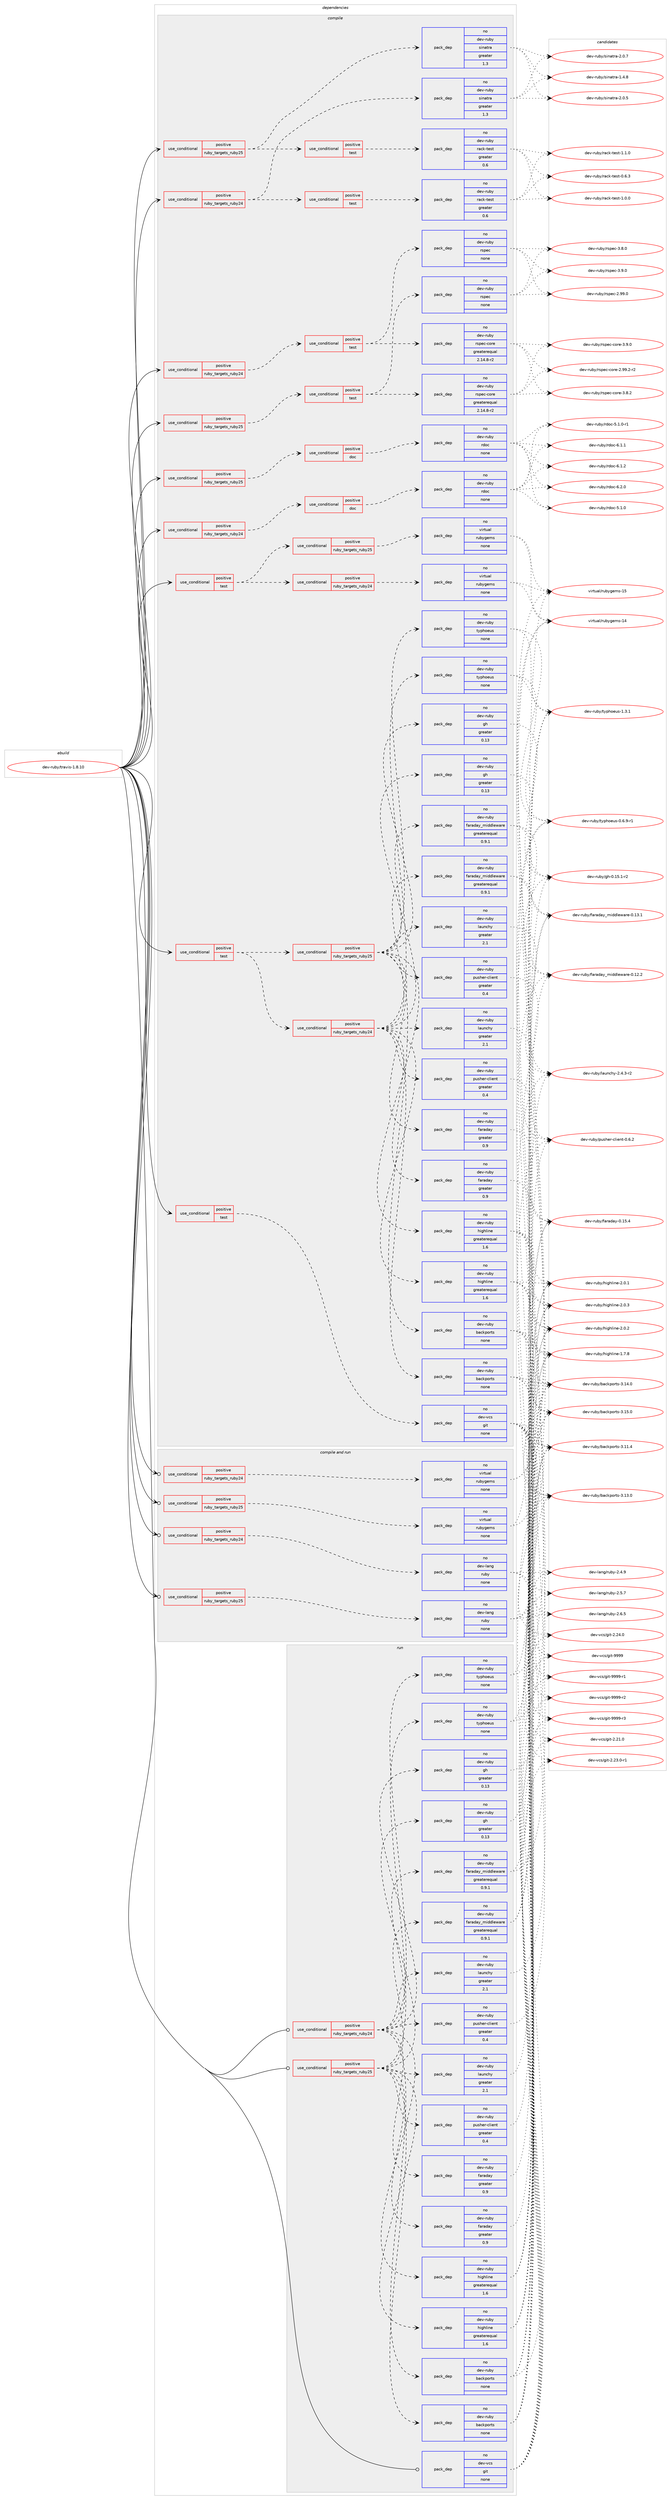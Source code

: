 digraph prolog {

# *************
# Graph options
# *************

newrank=true;
concentrate=true;
compound=true;
graph [rankdir=LR,fontname=Helvetica,fontsize=10,ranksep=1.5];#, ranksep=2.5, nodesep=0.2];
edge  [arrowhead=vee];
node  [fontname=Helvetica,fontsize=10];

# **********
# The ebuild
# **********

subgraph cluster_leftcol {
color=gray;
rank=same;
label=<<i>ebuild</i>>;
id [label="dev-ruby/travis-1.8.10", color=red, width=4, href="../dev-ruby/travis-1.8.10.svg"];
}

# ****************
# The dependencies
# ****************

subgraph cluster_midcol {
color=gray;
label=<<i>dependencies</i>>;
subgraph cluster_compile {
fillcolor="#eeeeee";
style=filled;
label=<<i>compile</i>>;
subgraph cond179832 {
dependency720162 [label=<<TABLE BORDER="0" CELLBORDER="1" CELLSPACING="0" CELLPADDING="4"><TR><TD ROWSPAN="3" CELLPADDING="10">use_conditional</TD></TR><TR><TD>positive</TD></TR><TR><TD>ruby_targets_ruby24</TD></TR></TABLE>>, shape=none, color=red];
subgraph cond179833 {
dependency720163 [label=<<TABLE BORDER="0" CELLBORDER="1" CELLSPACING="0" CELLPADDING="4"><TR><TD ROWSPAN="3" CELLPADDING="10">use_conditional</TD></TR><TR><TD>positive</TD></TR><TR><TD>doc</TD></TR></TABLE>>, shape=none, color=red];
subgraph pack528284 {
dependency720164 [label=<<TABLE BORDER="0" CELLBORDER="1" CELLSPACING="0" CELLPADDING="4" WIDTH="220"><TR><TD ROWSPAN="6" CELLPADDING="30">pack_dep</TD></TR><TR><TD WIDTH="110">no</TD></TR><TR><TD>dev-ruby</TD></TR><TR><TD>rdoc</TD></TR><TR><TD>none</TD></TR><TR><TD></TD></TR></TABLE>>, shape=none, color=blue];
}
dependency720163:e -> dependency720164:w [weight=20,style="dashed",arrowhead="vee"];
}
dependency720162:e -> dependency720163:w [weight=20,style="dashed",arrowhead="vee"];
}
id:e -> dependency720162:w [weight=20,style="solid",arrowhead="vee"];
subgraph cond179834 {
dependency720165 [label=<<TABLE BORDER="0" CELLBORDER="1" CELLSPACING="0" CELLPADDING="4"><TR><TD ROWSPAN="3" CELLPADDING="10">use_conditional</TD></TR><TR><TD>positive</TD></TR><TR><TD>ruby_targets_ruby24</TD></TR></TABLE>>, shape=none, color=red];
subgraph cond179835 {
dependency720166 [label=<<TABLE BORDER="0" CELLBORDER="1" CELLSPACING="0" CELLPADDING="4"><TR><TD ROWSPAN="3" CELLPADDING="10">use_conditional</TD></TR><TR><TD>positive</TD></TR><TR><TD>test</TD></TR></TABLE>>, shape=none, color=red];
subgraph pack528285 {
dependency720167 [label=<<TABLE BORDER="0" CELLBORDER="1" CELLSPACING="0" CELLPADDING="4" WIDTH="220"><TR><TD ROWSPAN="6" CELLPADDING="30">pack_dep</TD></TR><TR><TD WIDTH="110">no</TD></TR><TR><TD>dev-ruby</TD></TR><TR><TD>rack-test</TD></TR><TR><TD>greater</TD></TR><TR><TD>0.6</TD></TR></TABLE>>, shape=none, color=blue];
}
dependency720166:e -> dependency720167:w [weight=20,style="dashed",arrowhead="vee"];
}
dependency720165:e -> dependency720166:w [weight=20,style="dashed",arrowhead="vee"];
subgraph pack528286 {
dependency720168 [label=<<TABLE BORDER="0" CELLBORDER="1" CELLSPACING="0" CELLPADDING="4" WIDTH="220"><TR><TD ROWSPAN="6" CELLPADDING="30">pack_dep</TD></TR><TR><TD WIDTH="110">no</TD></TR><TR><TD>dev-ruby</TD></TR><TR><TD>sinatra</TD></TR><TR><TD>greater</TD></TR><TR><TD>1.3</TD></TR></TABLE>>, shape=none, color=blue];
}
dependency720165:e -> dependency720168:w [weight=20,style="dashed",arrowhead="vee"];
}
id:e -> dependency720165:w [weight=20,style="solid",arrowhead="vee"];
subgraph cond179836 {
dependency720169 [label=<<TABLE BORDER="0" CELLBORDER="1" CELLSPACING="0" CELLPADDING="4"><TR><TD ROWSPAN="3" CELLPADDING="10">use_conditional</TD></TR><TR><TD>positive</TD></TR><TR><TD>ruby_targets_ruby24</TD></TR></TABLE>>, shape=none, color=red];
subgraph cond179837 {
dependency720170 [label=<<TABLE BORDER="0" CELLBORDER="1" CELLSPACING="0" CELLPADDING="4"><TR><TD ROWSPAN="3" CELLPADDING="10">use_conditional</TD></TR><TR><TD>positive</TD></TR><TR><TD>test</TD></TR></TABLE>>, shape=none, color=red];
subgraph pack528287 {
dependency720171 [label=<<TABLE BORDER="0" CELLBORDER="1" CELLSPACING="0" CELLPADDING="4" WIDTH="220"><TR><TD ROWSPAN="6" CELLPADDING="30">pack_dep</TD></TR><TR><TD WIDTH="110">no</TD></TR><TR><TD>dev-ruby</TD></TR><TR><TD>rspec</TD></TR><TR><TD>none</TD></TR><TR><TD></TD></TR></TABLE>>, shape=none, color=blue];
}
dependency720170:e -> dependency720171:w [weight=20,style="dashed",arrowhead="vee"];
subgraph pack528288 {
dependency720172 [label=<<TABLE BORDER="0" CELLBORDER="1" CELLSPACING="0" CELLPADDING="4" WIDTH="220"><TR><TD ROWSPAN="6" CELLPADDING="30">pack_dep</TD></TR><TR><TD WIDTH="110">no</TD></TR><TR><TD>dev-ruby</TD></TR><TR><TD>rspec-core</TD></TR><TR><TD>greaterequal</TD></TR><TR><TD>2.14.8-r2</TD></TR></TABLE>>, shape=none, color=blue];
}
dependency720170:e -> dependency720172:w [weight=20,style="dashed",arrowhead="vee"];
}
dependency720169:e -> dependency720170:w [weight=20,style="dashed",arrowhead="vee"];
}
id:e -> dependency720169:w [weight=20,style="solid",arrowhead="vee"];
subgraph cond179838 {
dependency720173 [label=<<TABLE BORDER="0" CELLBORDER="1" CELLSPACING="0" CELLPADDING="4"><TR><TD ROWSPAN="3" CELLPADDING="10">use_conditional</TD></TR><TR><TD>positive</TD></TR><TR><TD>ruby_targets_ruby25</TD></TR></TABLE>>, shape=none, color=red];
subgraph cond179839 {
dependency720174 [label=<<TABLE BORDER="0" CELLBORDER="1" CELLSPACING="0" CELLPADDING="4"><TR><TD ROWSPAN="3" CELLPADDING="10">use_conditional</TD></TR><TR><TD>positive</TD></TR><TR><TD>doc</TD></TR></TABLE>>, shape=none, color=red];
subgraph pack528289 {
dependency720175 [label=<<TABLE BORDER="0" CELLBORDER="1" CELLSPACING="0" CELLPADDING="4" WIDTH="220"><TR><TD ROWSPAN="6" CELLPADDING="30">pack_dep</TD></TR><TR><TD WIDTH="110">no</TD></TR><TR><TD>dev-ruby</TD></TR><TR><TD>rdoc</TD></TR><TR><TD>none</TD></TR><TR><TD></TD></TR></TABLE>>, shape=none, color=blue];
}
dependency720174:e -> dependency720175:w [weight=20,style="dashed",arrowhead="vee"];
}
dependency720173:e -> dependency720174:w [weight=20,style="dashed",arrowhead="vee"];
}
id:e -> dependency720173:w [weight=20,style="solid",arrowhead="vee"];
subgraph cond179840 {
dependency720176 [label=<<TABLE BORDER="0" CELLBORDER="1" CELLSPACING="0" CELLPADDING="4"><TR><TD ROWSPAN="3" CELLPADDING="10">use_conditional</TD></TR><TR><TD>positive</TD></TR><TR><TD>ruby_targets_ruby25</TD></TR></TABLE>>, shape=none, color=red];
subgraph cond179841 {
dependency720177 [label=<<TABLE BORDER="0" CELLBORDER="1" CELLSPACING="0" CELLPADDING="4"><TR><TD ROWSPAN="3" CELLPADDING="10">use_conditional</TD></TR><TR><TD>positive</TD></TR><TR><TD>test</TD></TR></TABLE>>, shape=none, color=red];
subgraph pack528290 {
dependency720178 [label=<<TABLE BORDER="0" CELLBORDER="1" CELLSPACING="0" CELLPADDING="4" WIDTH="220"><TR><TD ROWSPAN="6" CELLPADDING="30">pack_dep</TD></TR><TR><TD WIDTH="110">no</TD></TR><TR><TD>dev-ruby</TD></TR><TR><TD>rack-test</TD></TR><TR><TD>greater</TD></TR><TR><TD>0.6</TD></TR></TABLE>>, shape=none, color=blue];
}
dependency720177:e -> dependency720178:w [weight=20,style="dashed",arrowhead="vee"];
}
dependency720176:e -> dependency720177:w [weight=20,style="dashed",arrowhead="vee"];
subgraph pack528291 {
dependency720179 [label=<<TABLE BORDER="0" CELLBORDER="1" CELLSPACING="0" CELLPADDING="4" WIDTH="220"><TR><TD ROWSPAN="6" CELLPADDING="30">pack_dep</TD></TR><TR><TD WIDTH="110">no</TD></TR><TR><TD>dev-ruby</TD></TR><TR><TD>sinatra</TD></TR><TR><TD>greater</TD></TR><TR><TD>1.3</TD></TR></TABLE>>, shape=none, color=blue];
}
dependency720176:e -> dependency720179:w [weight=20,style="dashed",arrowhead="vee"];
}
id:e -> dependency720176:w [weight=20,style="solid",arrowhead="vee"];
subgraph cond179842 {
dependency720180 [label=<<TABLE BORDER="0" CELLBORDER="1" CELLSPACING="0" CELLPADDING="4"><TR><TD ROWSPAN="3" CELLPADDING="10">use_conditional</TD></TR><TR><TD>positive</TD></TR><TR><TD>ruby_targets_ruby25</TD></TR></TABLE>>, shape=none, color=red];
subgraph cond179843 {
dependency720181 [label=<<TABLE BORDER="0" CELLBORDER="1" CELLSPACING="0" CELLPADDING="4"><TR><TD ROWSPAN="3" CELLPADDING="10">use_conditional</TD></TR><TR><TD>positive</TD></TR><TR><TD>test</TD></TR></TABLE>>, shape=none, color=red];
subgraph pack528292 {
dependency720182 [label=<<TABLE BORDER="0" CELLBORDER="1" CELLSPACING="0" CELLPADDING="4" WIDTH="220"><TR><TD ROWSPAN="6" CELLPADDING="30">pack_dep</TD></TR><TR><TD WIDTH="110">no</TD></TR><TR><TD>dev-ruby</TD></TR><TR><TD>rspec</TD></TR><TR><TD>none</TD></TR><TR><TD></TD></TR></TABLE>>, shape=none, color=blue];
}
dependency720181:e -> dependency720182:w [weight=20,style="dashed",arrowhead="vee"];
subgraph pack528293 {
dependency720183 [label=<<TABLE BORDER="0" CELLBORDER="1" CELLSPACING="0" CELLPADDING="4" WIDTH="220"><TR><TD ROWSPAN="6" CELLPADDING="30">pack_dep</TD></TR><TR><TD WIDTH="110">no</TD></TR><TR><TD>dev-ruby</TD></TR><TR><TD>rspec-core</TD></TR><TR><TD>greaterequal</TD></TR><TR><TD>2.14.8-r2</TD></TR></TABLE>>, shape=none, color=blue];
}
dependency720181:e -> dependency720183:w [weight=20,style="dashed",arrowhead="vee"];
}
dependency720180:e -> dependency720181:w [weight=20,style="dashed",arrowhead="vee"];
}
id:e -> dependency720180:w [weight=20,style="solid",arrowhead="vee"];
subgraph cond179844 {
dependency720184 [label=<<TABLE BORDER="0" CELLBORDER="1" CELLSPACING="0" CELLPADDING="4"><TR><TD ROWSPAN="3" CELLPADDING="10">use_conditional</TD></TR><TR><TD>positive</TD></TR><TR><TD>test</TD></TR></TABLE>>, shape=none, color=red];
subgraph cond179845 {
dependency720185 [label=<<TABLE BORDER="0" CELLBORDER="1" CELLSPACING="0" CELLPADDING="4"><TR><TD ROWSPAN="3" CELLPADDING="10">use_conditional</TD></TR><TR><TD>positive</TD></TR><TR><TD>ruby_targets_ruby24</TD></TR></TABLE>>, shape=none, color=red];
subgraph pack528294 {
dependency720186 [label=<<TABLE BORDER="0" CELLBORDER="1" CELLSPACING="0" CELLPADDING="4" WIDTH="220"><TR><TD ROWSPAN="6" CELLPADDING="30">pack_dep</TD></TR><TR><TD WIDTH="110">no</TD></TR><TR><TD>dev-ruby</TD></TR><TR><TD>backports</TD></TR><TR><TD>none</TD></TR><TR><TD></TD></TR></TABLE>>, shape=none, color=blue];
}
dependency720185:e -> dependency720186:w [weight=20,style="dashed",arrowhead="vee"];
subgraph pack528295 {
dependency720187 [label=<<TABLE BORDER="0" CELLBORDER="1" CELLSPACING="0" CELLPADDING="4" WIDTH="220"><TR><TD ROWSPAN="6" CELLPADDING="30">pack_dep</TD></TR><TR><TD WIDTH="110">no</TD></TR><TR><TD>dev-ruby</TD></TR><TR><TD>faraday</TD></TR><TR><TD>greater</TD></TR><TR><TD>0.9</TD></TR></TABLE>>, shape=none, color=blue];
}
dependency720185:e -> dependency720187:w [weight=20,style="dashed",arrowhead="vee"];
subgraph pack528296 {
dependency720188 [label=<<TABLE BORDER="0" CELLBORDER="1" CELLSPACING="0" CELLPADDING="4" WIDTH="220"><TR><TD ROWSPAN="6" CELLPADDING="30">pack_dep</TD></TR><TR><TD WIDTH="110">no</TD></TR><TR><TD>dev-ruby</TD></TR><TR><TD>faraday_middleware</TD></TR><TR><TD>greaterequal</TD></TR><TR><TD>0.9.1</TD></TR></TABLE>>, shape=none, color=blue];
}
dependency720185:e -> dependency720188:w [weight=20,style="dashed",arrowhead="vee"];
subgraph pack528297 {
dependency720189 [label=<<TABLE BORDER="0" CELLBORDER="1" CELLSPACING="0" CELLPADDING="4" WIDTH="220"><TR><TD ROWSPAN="6" CELLPADDING="30">pack_dep</TD></TR><TR><TD WIDTH="110">no</TD></TR><TR><TD>dev-ruby</TD></TR><TR><TD>gh</TD></TR><TR><TD>greater</TD></TR><TR><TD>0.13</TD></TR></TABLE>>, shape=none, color=blue];
}
dependency720185:e -> dependency720189:w [weight=20,style="dashed",arrowhead="vee"];
subgraph pack528298 {
dependency720190 [label=<<TABLE BORDER="0" CELLBORDER="1" CELLSPACING="0" CELLPADDING="4" WIDTH="220"><TR><TD ROWSPAN="6" CELLPADDING="30">pack_dep</TD></TR><TR><TD WIDTH="110">no</TD></TR><TR><TD>dev-ruby</TD></TR><TR><TD>highline</TD></TR><TR><TD>greaterequal</TD></TR><TR><TD>1.6</TD></TR></TABLE>>, shape=none, color=blue];
}
dependency720185:e -> dependency720190:w [weight=20,style="dashed",arrowhead="vee"];
subgraph pack528299 {
dependency720191 [label=<<TABLE BORDER="0" CELLBORDER="1" CELLSPACING="0" CELLPADDING="4" WIDTH="220"><TR><TD ROWSPAN="6" CELLPADDING="30">pack_dep</TD></TR><TR><TD WIDTH="110">no</TD></TR><TR><TD>dev-ruby</TD></TR><TR><TD>launchy</TD></TR><TR><TD>greater</TD></TR><TR><TD>2.1</TD></TR></TABLE>>, shape=none, color=blue];
}
dependency720185:e -> dependency720191:w [weight=20,style="dashed",arrowhead="vee"];
subgraph pack528300 {
dependency720192 [label=<<TABLE BORDER="0" CELLBORDER="1" CELLSPACING="0" CELLPADDING="4" WIDTH="220"><TR><TD ROWSPAN="6" CELLPADDING="30">pack_dep</TD></TR><TR><TD WIDTH="110">no</TD></TR><TR><TD>dev-ruby</TD></TR><TR><TD>pusher-client</TD></TR><TR><TD>greater</TD></TR><TR><TD>0.4</TD></TR></TABLE>>, shape=none, color=blue];
}
dependency720185:e -> dependency720192:w [weight=20,style="dashed",arrowhead="vee"];
subgraph pack528301 {
dependency720193 [label=<<TABLE BORDER="0" CELLBORDER="1" CELLSPACING="0" CELLPADDING="4" WIDTH="220"><TR><TD ROWSPAN="6" CELLPADDING="30">pack_dep</TD></TR><TR><TD WIDTH="110">no</TD></TR><TR><TD>dev-ruby</TD></TR><TR><TD>typhoeus</TD></TR><TR><TD>none</TD></TR><TR><TD></TD></TR></TABLE>>, shape=none, color=blue];
}
dependency720185:e -> dependency720193:w [weight=20,style="dashed",arrowhead="vee"];
}
dependency720184:e -> dependency720185:w [weight=20,style="dashed",arrowhead="vee"];
subgraph cond179846 {
dependency720194 [label=<<TABLE BORDER="0" CELLBORDER="1" CELLSPACING="0" CELLPADDING="4"><TR><TD ROWSPAN="3" CELLPADDING="10">use_conditional</TD></TR><TR><TD>positive</TD></TR><TR><TD>ruby_targets_ruby25</TD></TR></TABLE>>, shape=none, color=red];
subgraph pack528302 {
dependency720195 [label=<<TABLE BORDER="0" CELLBORDER="1" CELLSPACING="0" CELLPADDING="4" WIDTH="220"><TR><TD ROWSPAN="6" CELLPADDING="30">pack_dep</TD></TR><TR><TD WIDTH="110">no</TD></TR><TR><TD>dev-ruby</TD></TR><TR><TD>backports</TD></TR><TR><TD>none</TD></TR><TR><TD></TD></TR></TABLE>>, shape=none, color=blue];
}
dependency720194:e -> dependency720195:w [weight=20,style="dashed",arrowhead="vee"];
subgraph pack528303 {
dependency720196 [label=<<TABLE BORDER="0" CELLBORDER="1" CELLSPACING="0" CELLPADDING="4" WIDTH="220"><TR><TD ROWSPAN="6" CELLPADDING="30">pack_dep</TD></TR><TR><TD WIDTH="110">no</TD></TR><TR><TD>dev-ruby</TD></TR><TR><TD>faraday</TD></TR><TR><TD>greater</TD></TR><TR><TD>0.9</TD></TR></TABLE>>, shape=none, color=blue];
}
dependency720194:e -> dependency720196:w [weight=20,style="dashed",arrowhead="vee"];
subgraph pack528304 {
dependency720197 [label=<<TABLE BORDER="0" CELLBORDER="1" CELLSPACING="0" CELLPADDING="4" WIDTH="220"><TR><TD ROWSPAN="6" CELLPADDING="30">pack_dep</TD></TR><TR><TD WIDTH="110">no</TD></TR><TR><TD>dev-ruby</TD></TR><TR><TD>faraday_middleware</TD></TR><TR><TD>greaterequal</TD></TR><TR><TD>0.9.1</TD></TR></TABLE>>, shape=none, color=blue];
}
dependency720194:e -> dependency720197:w [weight=20,style="dashed",arrowhead="vee"];
subgraph pack528305 {
dependency720198 [label=<<TABLE BORDER="0" CELLBORDER="1" CELLSPACING="0" CELLPADDING="4" WIDTH="220"><TR><TD ROWSPAN="6" CELLPADDING="30">pack_dep</TD></TR><TR><TD WIDTH="110">no</TD></TR><TR><TD>dev-ruby</TD></TR><TR><TD>gh</TD></TR><TR><TD>greater</TD></TR><TR><TD>0.13</TD></TR></TABLE>>, shape=none, color=blue];
}
dependency720194:e -> dependency720198:w [weight=20,style="dashed",arrowhead="vee"];
subgraph pack528306 {
dependency720199 [label=<<TABLE BORDER="0" CELLBORDER="1" CELLSPACING="0" CELLPADDING="4" WIDTH="220"><TR><TD ROWSPAN="6" CELLPADDING="30">pack_dep</TD></TR><TR><TD WIDTH="110">no</TD></TR><TR><TD>dev-ruby</TD></TR><TR><TD>highline</TD></TR><TR><TD>greaterequal</TD></TR><TR><TD>1.6</TD></TR></TABLE>>, shape=none, color=blue];
}
dependency720194:e -> dependency720199:w [weight=20,style="dashed",arrowhead="vee"];
subgraph pack528307 {
dependency720200 [label=<<TABLE BORDER="0" CELLBORDER="1" CELLSPACING="0" CELLPADDING="4" WIDTH="220"><TR><TD ROWSPAN="6" CELLPADDING="30">pack_dep</TD></TR><TR><TD WIDTH="110">no</TD></TR><TR><TD>dev-ruby</TD></TR><TR><TD>launchy</TD></TR><TR><TD>greater</TD></TR><TR><TD>2.1</TD></TR></TABLE>>, shape=none, color=blue];
}
dependency720194:e -> dependency720200:w [weight=20,style="dashed",arrowhead="vee"];
subgraph pack528308 {
dependency720201 [label=<<TABLE BORDER="0" CELLBORDER="1" CELLSPACING="0" CELLPADDING="4" WIDTH="220"><TR><TD ROWSPAN="6" CELLPADDING="30">pack_dep</TD></TR><TR><TD WIDTH="110">no</TD></TR><TR><TD>dev-ruby</TD></TR><TR><TD>pusher-client</TD></TR><TR><TD>greater</TD></TR><TR><TD>0.4</TD></TR></TABLE>>, shape=none, color=blue];
}
dependency720194:e -> dependency720201:w [weight=20,style="dashed",arrowhead="vee"];
subgraph pack528309 {
dependency720202 [label=<<TABLE BORDER="0" CELLBORDER="1" CELLSPACING="0" CELLPADDING="4" WIDTH="220"><TR><TD ROWSPAN="6" CELLPADDING="30">pack_dep</TD></TR><TR><TD WIDTH="110">no</TD></TR><TR><TD>dev-ruby</TD></TR><TR><TD>typhoeus</TD></TR><TR><TD>none</TD></TR><TR><TD></TD></TR></TABLE>>, shape=none, color=blue];
}
dependency720194:e -> dependency720202:w [weight=20,style="dashed",arrowhead="vee"];
}
dependency720184:e -> dependency720194:w [weight=20,style="dashed",arrowhead="vee"];
}
id:e -> dependency720184:w [weight=20,style="solid",arrowhead="vee"];
subgraph cond179847 {
dependency720203 [label=<<TABLE BORDER="0" CELLBORDER="1" CELLSPACING="0" CELLPADDING="4"><TR><TD ROWSPAN="3" CELLPADDING="10">use_conditional</TD></TR><TR><TD>positive</TD></TR><TR><TD>test</TD></TR></TABLE>>, shape=none, color=red];
subgraph cond179848 {
dependency720204 [label=<<TABLE BORDER="0" CELLBORDER="1" CELLSPACING="0" CELLPADDING="4"><TR><TD ROWSPAN="3" CELLPADDING="10">use_conditional</TD></TR><TR><TD>positive</TD></TR><TR><TD>ruby_targets_ruby24</TD></TR></TABLE>>, shape=none, color=red];
subgraph pack528310 {
dependency720205 [label=<<TABLE BORDER="0" CELLBORDER="1" CELLSPACING="0" CELLPADDING="4" WIDTH="220"><TR><TD ROWSPAN="6" CELLPADDING="30">pack_dep</TD></TR><TR><TD WIDTH="110">no</TD></TR><TR><TD>virtual</TD></TR><TR><TD>rubygems</TD></TR><TR><TD>none</TD></TR><TR><TD></TD></TR></TABLE>>, shape=none, color=blue];
}
dependency720204:e -> dependency720205:w [weight=20,style="dashed",arrowhead="vee"];
}
dependency720203:e -> dependency720204:w [weight=20,style="dashed",arrowhead="vee"];
subgraph cond179849 {
dependency720206 [label=<<TABLE BORDER="0" CELLBORDER="1" CELLSPACING="0" CELLPADDING="4"><TR><TD ROWSPAN="3" CELLPADDING="10">use_conditional</TD></TR><TR><TD>positive</TD></TR><TR><TD>ruby_targets_ruby25</TD></TR></TABLE>>, shape=none, color=red];
subgraph pack528311 {
dependency720207 [label=<<TABLE BORDER="0" CELLBORDER="1" CELLSPACING="0" CELLPADDING="4" WIDTH="220"><TR><TD ROWSPAN="6" CELLPADDING="30">pack_dep</TD></TR><TR><TD WIDTH="110">no</TD></TR><TR><TD>virtual</TD></TR><TR><TD>rubygems</TD></TR><TR><TD>none</TD></TR><TR><TD></TD></TR></TABLE>>, shape=none, color=blue];
}
dependency720206:e -> dependency720207:w [weight=20,style="dashed",arrowhead="vee"];
}
dependency720203:e -> dependency720206:w [weight=20,style="dashed",arrowhead="vee"];
}
id:e -> dependency720203:w [weight=20,style="solid",arrowhead="vee"];
subgraph cond179850 {
dependency720208 [label=<<TABLE BORDER="0" CELLBORDER="1" CELLSPACING="0" CELLPADDING="4"><TR><TD ROWSPAN="3" CELLPADDING="10">use_conditional</TD></TR><TR><TD>positive</TD></TR><TR><TD>test</TD></TR></TABLE>>, shape=none, color=red];
subgraph pack528312 {
dependency720209 [label=<<TABLE BORDER="0" CELLBORDER="1" CELLSPACING="0" CELLPADDING="4" WIDTH="220"><TR><TD ROWSPAN="6" CELLPADDING="30">pack_dep</TD></TR><TR><TD WIDTH="110">no</TD></TR><TR><TD>dev-vcs</TD></TR><TR><TD>git</TD></TR><TR><TD>none</TD></TR><TR><TD></TD></TR></TABLE>>, shape=none, color=blue];
}
dependency720208:e -> dependency720209:w [weight=20,style="dashed",arrowhead="vee"];
}
id:e -> dependency720208:w [weight=20,style="solid",arrowhead="vee"];
}
subgraph cluster_compileandrun {
fillcolor="#eeeeee";
style=filled;
label=<<i>compile and run</i>>;
subgraph cond179851 {
dependency720210 [label=<<TABLE BORDER="0" CELLBORDER="1" CELLSPACING="0" CELLPADDING="4"><TR><TD ROWSPAN="3" CELLPADDING="10">use_conditional</TD></TR><TR><TD>positive</TD></TR><TR><TD>ruby_targets_ruby24</TD></TR></TABLE>>, shape=none, color=red];
subgraph pack528313 {
dependency720211 [label=<<TABLE BORDER="0" CELLBORDER="1" CELLSPACING="0" CELLPADDING="4" WIDTH="220"><TR><TD ROWSPAN="6" CELLPADDING="30">pack_dep</TD></TR><TR><TD WIDTH="110">no</TD></TR><TR><TD>dev-lang</TD></TR><TR><TD>ruby</TD></TR><TR><TD>none</TD></TR><TR><TD></TD></TR></TABLE>>, shape=none, color=blue];
}
dependency720210:e -> dependency720211:w [weight=20,style="dashed",arrowhead="vee"];
}
id:e -> dependency720210:w [weight=20,style="solid",arrowhead="odotvee"];
subgraph cond179852 {
dependency720212 [label=<<TABLE BORDER="0" CELLBORDER="1" CELLSPACING="0" CELLPADDING="4"><TR><TD ROWSPAN="3" CELLPADDING="10">use_conditional</TD></TR><TR><TD>positive</TD></TR><TR><TD>ruby_targets_ruby24</TD></TR></TABLE>>, shape=none, color=red];
subgraph pack528314 {
dependency720213 [label=<<TABLE BORDER="0" CELLBORDER="1" CELLSPACING="0" CELLPADDING="4" WIDTH="220"><TR><TD ROWSPAN="6" CELLPADDING="30">pack_dep</TD></TR><TR><TD WIDTH="110">no</TD></TR><TR><TD>virtual</TD></TR><TR><TD>rubygems</TD></TR><TR><TD>none</TD></TR><TR><TD></TD></TR></TABLE>>, shape=none, color=blue];
}
dependency720212:e -> dependency720213:w [weight=20,style="dashed",arrowhead="vee"];
}
id:e -> dependency720212:w [weight=20,style="solid",arrowhead="odotvee"];
subgraph cond179853 {
dependency720214 [label=<<TABLE BORDER="0" CELLBORDER="1" CELLSPACING="0" CELLPADDING="4"><TR><TD ROWSPAN="3" CELLPADDING="10">use_conditional</TD></TR><TR><TD>positive</TD></TR><TR><TD>ruby_targets_ruby25</TD></TR></TABLE>>, shape=none, color=red];
subgraph pack528315 {
dependency720215 [label=<<TABLE BORDER="0" CELLBORDER="1" CELLSPACING="0" CELLPADDING="4" WIDTH="220"><TR><TD ROWSPAN="6" CELLPADDING="30">pack_dep</TD></TR><TR><TD WIDTH="110">no</TD></TR><TR><TD>dev-lang</TD></TR><TR><TD>ruby</TD></TR><TR><TD>none</TD></TR><TR><TD></TD></TR></TABLE>>, shape=none, color=blue];
}
dependency720214:e -> dependency720215:w [weight=20,style="dashed",arrowhead="vee"];
}
id:e -> dependency720214:w [weight=20,style="solid",arrowhead="odotvee"];
subgraph cond179854 {
dependency720216 [label=<<TABLE BORDER="0" CELLBORDER="1" CELLSPACING="0" CELLPADDING="4"><TR><TD ROWSPAN="3" CELLPADDING="10">use_conditional</TD></TR><TR><TD>positive</TD></TR><TR><TD>ruby_targets_ruby25</TD></TR></TABLE>>, shape=none, color=red];
subgraph pack528316 {
dependency720217 [label=<<TABLE BORDER="0" CELLBORDER="1" CELLSPACING="0" CELLPADDING="4" WIDTH="220"><TR><TD ROWSPAN="6" CELLPADDING="30">pack_dep</TD></TR><TR><TD WIDTH="110">no</TD></TR><TR><TD>virtual</TD></TR><TR><TD>rubygems</TD></TR><TR><TD>none</TD></TR><TR><TD></TD></TR></TABLE>>, shape=none, color=blue];
}
dependency720216:e -> dependency720217:w [weight=20,style="dashed",arrowhead="vee"];
}
id:e -> dependency720216:w [weight=20,style="solid",arrowhead="odotvee"];
}
subgraph cluster_run {
fillcolor="#eeeeee";
style=filled;
label=<<i>run</i>>;
subgraph cond179855 {
dependency720218 [label=<<TABLE BORDER="0" CELLBORDER="1" CELLSPACING="0" CELLPADDING="4"><TR><TD ROWSPAN="3" CELLPADDING="10">use_conditional</TD></TR><TR><TD>positive</TD></TR><TR><TD>ruby_targets_ruby24</TD></TR></TABLE>>, shape=none, color=red];
subgraph pack528317 {
dependency720219 [label=<<TABLE BORDER="0" CELLBORDER="1" CELLSPACING="0" CELLPADDING="4" WIDTH="220"><TR><TD ROWSPAN="6" CELLPADDING="30">pack_dep</TD></TR><TR><TD WIDTH="110">no</TD></TR><TR><TD>dev-ruby</TD></TR><TR><TD>backports</TD></TR><TR><TD>none</TD></TR><TR><TD></TD></TR></TABLE>>, shape=none, color=blue];
}
dependency720218:e -> dependency720219:w [weight=20,style="dashed",arrowhead="vee"];
subgraph pack528318 {
dependency720220 [label=<<TABLE BORDER="0" CELLBORDER="1" CELLSPACING="0" CELLPADDING="4" WIDTH="220"><TR><TD ROWSPAN="6" CELLPADDING="30">pack_dep</TD></TR><TR><TD WIDTH="110">no</TD></TR><TR><TD>dev-ruby</TD></TR><TR><TD>faraday</TD></TR><TR><TD>greater</TD></TR><TR><TD>0.9</TD></TR></TABLE>>, shape=none, color=blue];
}
dependency720218:e -> dependency720220:w [weight=20,style="dashed",arrowhead="vee"];
subgraph pack528319 {
dependency720221 [label=<<TABLE BORDER="0" CELLBORDER="1" CELLSPACING="0" CELLPADDING="4" WIDTH="220"><TR><TD ROWSPAN="6" CELLPADDING="30">pack_dep</TD></TR><TR><TD WIDTH="110">no</TD></TR><TR><TD>dev-ruby</TD></TR><TR><TD>faraday_middleware</TD></TR><TR><TD>greaterequal</TD></TR><TR><TD>0.9.1</TD></TR></TABLE>>, shape=none, color=blue];
}
dependency720218:e -> dependency720221:w [weight=20,style="dashed",arrowhead="vee"];
subgraph pack528320 {
dependency720222 [label=<<TABLE BORDER="0" CELLBORDER="1" CELLSPACING="0" CELLPADDING="4" WIDTH="220"><TR><TD ROWSPAN="6" CELLPADDING="30">pack_dep</TD></TR><TR><TD WIDTH="110">no</TD></TR><TR><TD>dev-ruby</TD></TR><TR><TD>gh</TD></TR><TR><TD>greater</TD></TR><TR><TD>0.13</TD></TR></TABLE>>, shape=none, color=blue];
}
dependency720218:e -> dependency720222:w [weight=20,style="dashed",arrowhead="vee"];
subgraph pack528321 {
dependency720223 [label=<<TABLE BORDER="0" CELLBORDER="1" CELLSPACING="0" CELLPADDING="4" WIDTH="220"><TR><TD ROWSPAN="6" CELLPADDING="30">pack_dep</TD></TR><TR><TD WIDTH="110">no</TD></TR><TR><TD>dev-ruby</TD></TR><TR><TD>highline</TD></TR><TR><TD>greaterequal</TD></TR><TR><TD>1.6</TD></TR></TABLE>>, shape=none, color=blue];
}
dependency720218:e -> dependency720223:w [weight=20,style="dashed",arrowhead="vee"];
subgraph pack528322 {
dependency720224 [label=<<TABLE BORDER="0" CELLBORDER="1" CELLSPACING="0" CELLPADDING="4" WIDTH="220"><TR><TD ROWSPAN="6" CELLPADDING="30">pack_dep</TD></TR><TR><TD WIDTH="110">no</TD></TR><TR><TD>dev-ruby</TD></TR><TR><TD>launchy</TD></TR><TR><TD>greater</TD></TR><TR><TD>2.1</TD></TR></TABLE>>, shape=none, color=blue];
}
dependency720218:e -> dependency720224:w [weight=20,style="dashed",arrowhead="vee"];
subgraph pack528323 {
dependency720225 [label=<<TABLE BORDER="0" CELLBORDER="1" CELLSPACING="0" CELLPADDING="4" WIDTH="220"><TR><TD ROWSPAN="6" CELLPADDING="30">pack_dep</TD></TR><TR><TD WIDTH="110">no</TD></TR><TR><TD>dev-ruby</TD></TR><TR><TD>pusher-client</TD></TR><TR><TD>greater</TD></TR><TR><TD>0.4</TD></TR></TABLE>>, shape=none, color=blue];
}
dependency720218:e -> dependency720225:w [weight=20,style="dashed",arrowhead="vee"];
subgraph pack528324 {
dependency720226 [label=<<TABLE BORDER="0" CELLBORDER="1" CELLSPACING="0" CELLPADDING="4" WIDTH="220"><TR><TD ROWSPAN="6" CELLPADDING="30">pack_dep</TD></TR><TR><TD WIDTH="110">no</TD></TR><TR><TD>dev-ruby</TD></TR><TR><TD>typhoeus</TD></TR><TR><TD>none</TD></TR><TR><TD></TD></TR></TABLE>>, shape=none, color=blue];
}
dependency720218:e -> dependency720226:w [weight=20,style="dashed",arrowhead="vee"];
}
id:e -> dependency720218:w [weight=20,style="solid",arrowhead="odot"];
subgraph cond179856 {
dependency720227 [label=<<TABLE BORDER="0" CELLBORDER="1" CELLSPACING="0" CELLPADDING="4"><TR><TD ROWSPAN="3" CELLPADDING="10">use_conditional</TD></TR><TR><TD>positive</TD></TR><TR><TD>ruby_targets_ruby25</TD></TR></TABLE>>, shape=none, color=red];
subgraph pack528325 {
dependency720228 [label=<<TABLE BORDER="0" CELLBORDER="1" CELLSPACING="0" CELLPADDING="4" WIDTH="220"><TR><TD ROWSPAN="6" CELLPADDING="30">pack_dep</TD></TR><TR><TD WIDTH="110">no</TD></TR><TR><TD>dev-ruby</TD></TR><TR><TD>backports</TD></TR><TR><TD>none</TD></TR><TR><TD></TD></TR></TABLE>>, shape=none, color=blue];
}
dependency720227:e -> dependency720228:w [weight=20,style="dashed",arrowhead="vee"];
subgraph pack528326 {
dependency720229 [label=<<TABLE BORDER="0" CELLBORDER="1" CELLSPACING="0" CELLPADDING="4" WIDTH="220"><TR><TD ROWSPAN="6" CELLPADDING="30">pack_dep</TD></TR><TR><TD WIDTH="110">no</TD></TR><TR><TD>dev-ruby</TD></TR><TR><TD>faraday</TD></TR><TR><TD>greater</TD></TR><TR><TD>0.9</TD></TR></TABLE>>, shape=none, color=blue];
}
dependency720227:e -> dependency720229:w [weight=20,style="dashed",arrowhead="vee"];
subgraph pack528327 {
dependency720230 [label=<<TABLE BORDER="0" CELLBORDER="1" CELLSPACING="0" CELLPADDING="4" WIDTH="220"><TR><TD ROWSPAN="6" CELLPADDING="30">pack_dep</TD></TR><TR><TD WIDTH="110">no</TD></TR><TR><TD>dev-ruby</TD></TR><TR><TD>faraday_middleware</TD></TR><TR><TD>greaterequal</TD></TR><TR><TD>0.9.1</TD></TR></TABLE>>, shape=none, color=blue];
}
dependency720227:e -> dependency720230:w [weight=20,style="dashed",arrowhead="vee"];
subgraph pack528328 {
dependency720231 [label=<<TABLE BORDER="0" CELLBORDER="1" CELLSPACING="0" CELLPADDING="4" WIDTH="220"><TR><TD ROWSPAN="6" CELLPADDING="30">pack_dep</TD></TR><TR><TD WIDTH="110">no</TD></TR><TR><TD>dev-ruby</TD></TR><TR><TD>gh</TD></TR><TR><TD>greater</TD></TR><TR><TD>0.13</TD></TR></TABLE>>, shape=none, color=blue];
}
dependency720227:e -> dependency720231:w [weight=20,style="dashed",arrowhead="vee"];
subgraph pack528329 {
dependency720232 [label=<<TABLE BORDER="0" CELLBORDER="1" CELLSPACING="0" CELLPADDING="4" WIDTH="220"><TR><TD ROWSPAN="6" CELLPADDING="30">pack_dep</TD></TR><TR><TD WIDTH="110">no</TD></TR><TR><TD>dev-ruby</TD></TR><TR><TD>highline</TD></TR><TR><TD>greaterequal</TD></TR><TR><TD>1.6</TD></TR></TABLE>>, shape=none, color=blue];
}
dependency720227:e -> dependency720232:w [weight=20,style="dashed",arrowhead="vee"];
subgraph pack528330 {
dependency720233 [label=<<TABLE BORDER="0" CELLBORDER="1" CELLSPACING="0" CELLPADDING="4" WIDTH="220"><TR><TD ROWSPAN="6" CELLPADDING="30">pack_dep</TD></TR><TR><TD WIDTH="110">no</TD></TR><TR><TD>dev-ruby</TD></TR><TR><TD>launchy</TD></TR><TR><TD>greater</TD></TR><TR><TD>2.1</TD></TR></TABLE>>, shape=none, color=blue];
}
dependency720227:e -> dependency720233:w [weight=20,style="dashed",arrowhead="vee"];
subgraph pack528331 {
dependency720234 [label=<<TABLE BORDER="0" CELLBORDER="1" CELLSPACING="0" CELLPADDING="4" WIDTH="220"><TR><TD ROWSPAN="6" CELLPADDING="30">pack_dep</TD></TR><TR><TD WIDTH="110">no</TD></TR><TR><TD>dev-ruby</TD></TR><TR><TD>pusher-client</TD></TR><TR><TD>greater</TD></TR><TR><TD>0.4</TD></TR></TABLE>>, shape=none, color=blue];
}
dependency720227:e -> dependency720234:w [weight=20,style="dashed",arrowhead="vee"];
subgraph pack528332 {
dependency720235 [label=<<TABLE BORDER="0" CELLBORDER="1" CELLSPACING="0" CELLPADDING="4" WIDTH="220"><TR><TD ROWSPAN="6" CELLPADDING="30">pack_dep</TD></TR><TR><TD WIDTH="110">no</TD></TR><TR><TD>dev-ruby</TD></TR><TR><TD>typhoeus</TD></TR><TR><TD>none</TD></TR><TR><TD></TD></TR></TABLE>>, shape=none, color=blue];
}
dependency720227:e -> dependency720235:w [weight=20,style="dashed",arrowhead="vee"];
}
id:e -> dependency720227:w [weight=20,style="solid",arrowhead="odot"];
subgraph pack528333 {
dependency720236 [label=<<TABLE BORDER="0" CELLBORDER="1" CELLSPACING="0" CELLPADDING="4" WIDTH="220"><TR><TD ROWSPAN="6" CELLPADDING="30">pack_dep</TD></TR><TR><TD WIDTH="110">no</TD></TR><TR><TD>dev-vcs</TD></TR><TR><TD>git</TD></TR><TR><TD>none</TD></TR><TR><TD></TD></TR></TABLE>>, shape=none, color=blue];
}
id:e -> dependency720236:w [weight=20,style="solid",arrowhead="odot"];
}
}

# **************
# The candidates
# **************

subgraph cluster_choices {
rank=same;
color=gray;
label=<<i>candidates</i>>;

subgraph choice528284 {
color=black;
nodesep=1;
choice10010111845114117981214711410011199455346494648 [label="dev-ruby/rdoc-5.1.0", color=red, width=4,href="../dev-ruby/rdoc-5.1.0.svg"];
choice100101118451141179812147114100111994553464946484511449 [label="dev-ruby/rdoc-5.1.0-r1", color=red, width=4,href="../dev-ruby/rdoc-5.1.0-r1.svg"];
choice10010111845114117981214711410011199455446494649 [label="dev-ruby/rdoc-6.1.1", color=red, width=4,href="../dev-ruby/rdoc-6.1.1.svg"];
choice10010111845114117981214711410011199455446494650 [label="dev-ruby/rdoc-6.1.2", color=red, width=4,href="../dev-ruby/rdoc-6.1.2.svg"];
choice10010111845114117981214711410011199455446504648 [label="dev-ruby/rdoc-6.2.0", color=red, width=4,href="../dev-ruby/rdoc-6.2.0.svg"];
dependency720164:e -> choice10010111845114117981214711410011199455346494648:w [style=dotted,weight="100"];
dependency720164:e -> choice100101118451141179812147114100111994553464946484511449:w [style=dotted,weight="100"];
dependency720164:e -> choice10010111845114117981214711410011199455446494649:w [style=dotted,weight="100"];
dependency720164:e -> choice10010111845114117981214711410011199455446494650:w [style=dotted,weight="100"];
dependency720164:e -> choice10010111845114117981214711410011199455446504648:w [style=dotted,weight="100"];
}
subgraph choice528285 {
color=black;
nodesep=1;
choice100101118451141179812147114979910745116101115116454846544651 [label="dev-ruby/rack-test-0.6.3", color=red, width=4,href="../dev-ruby/rack-test-0.6.3.svg"];
choice100101118451141179812147114979910745116101115116454946484648 [label="dev-ruby/rack-test-1.0.0", color=red, width=4,href="../dev-ruby/rack-test-1.0.0.svg"];
choice100101118451141179812147114979910745116101115116454946494648 [label="dev-ruby/rack-test-1.1.0", color=red, width=4,href="../dev-ruby/rack-test-1.1.0.svg"];
dependency720167:e -> choice100101118451141179812147114979910745116101115116454846544651:w [style=dotted,weight="100"];
dependency720167:e -> choice100101118451141179812147114979910745116101115116454946484648:w [style=dotted,weight="100"];
dependency720167:e -> choice100101118451141179812147114979910745116101115116454946494648:w [style=dotted,weight="100"];
}
subgraph choice528286 {
color=black;
nodesep=1;
choice1001011184511411798121471151051109711611497454946524656 [label="dev-ruby/sinatra-1.4.8", color=red, width=4,href="../dev-ruby/sinatra-1.4.8.svg"];
choice1001011184511411798121471151051109711611497455046484653 [label="dev-ruby/sinatra-2.0.5", color=red, width=4,href="../dev-ruby/sinatra-2.0.5.svg"];
choice1001011184511411798121471151051109711611497455046484655 [label="dev-ruby/sinatra-2.0.7", color=red, width=4,href="../dev-ruby/sinatra-2.0.7.svg"];
dependency720168:e -> choice1001011184511411798121471151051109711611497454946524656:w [style=dotted,weight="100"];
dependency720168:e -> choice1001011184511411798121471151051109711611497455046484653:w [style=dotted,weight="100"];
dependency720168:e -> choice1001011184511411798121471151051109711611497455046484655:w [style=dotted,weight="100"];
}
subgraph choice528287 {
color=black;
nodesep=1;
choice1001011184511411798121471141151121019945504657574648 [label="dev-ruby/rspec-2.99.0", color=red, width=4,href="../dev-ruby/rspec-2.99.0.svg"];
choice10010111845114117981214711411511210199455146564648 [label="dev-ruby/rspec-3.8.0", color=red, width=4,href="../dev-ruby/rspec-3.8.0.svg"];
choice10010111845114117981214711411511210199455146574648 [label="dev-ruby/rspec-3.9.0", color=red, width=4,href="../dev-ruby/rspec-3.9.0.svg"];
dependency720171:e -> choice1001011184511411798121471141151121019945504657574648:w [style=dotted,weight="100"];
dependency720171:e -> choice10010111845114117981214711411511210199455146564648:w [style=dotted,weight="100"];
dependency720171:e -> choice10010111845114117981214711411511210199455146574648:w [style=dotted,weight="100"];
}
subgraph choice528288 {
color=black;
nodesep=1;
choice100101118451141179812147114115112101994599111114101455046575746504511450 [label="dev-ruby/rspec-core-2.99.2-r2", color=red, width=4,href="../dev-ruby/rspec-core-2.99.2-r2.svg"];
choice100101118451141179812147114115112101994599111114101455146564650 [label="dev-ruby/rspec-core-3.8.2", color=red, width=4,href="../dev-ruby/rspec-core-3.8.2.svg"];
choice100101118451141179812147114115112101994599111114101455146574648 [label="dev-ruby/rspec-core-3.9.0", color=red, width=4,href="../dev-ruby/rspec-core-3.9.0.svg"];
dependency720172:e -> choice100101118451141179812147114115112101994599111114101455046575746504511450:w [style=dotted,weight="100"];
dependency720172:e -> choice100101118451141179812147114115112101994599111114101455146564650:w [style=dotted,weight="100"];
dependency720172:e -> choice100101118451141179812147114115112101994599111114101455146574648:w [style=dotted,weight="100"];
}
subgraph choice528289 {
color=black;
nodesep=1;
choice10010111845114117981214711410011199455346494648 [label="dev-ruby/rdoc-5.1.0", color=red, width=4,href="../dev-ruby/rdoc-5.1.0.svg"];
choice100101118451141179812147114100111994553464946484511449 [label="dev-ruby/rdoc-5.1.0-r1", color=red, width=4,href="../dev-ruby/rdoc-5.1.0-r1.svg"];
choice10010111845114117981214711410011199455446494649 [label="dev-ruby/rdoc-6.1.1", color=red, width=4,href="../dev-ruby/rdoc-6.1.1.svg"];
choice10010111845114117981214711410011199455446494650 [label="dev-ruby/rdoc-6.1.2", color=red, width=4,href="../dev-ruby/rdoc-6.1.2.svg"];
choice10010111845114117981214711410011199455446504648 [label="dev-ruby/rdoc-6.2.0", color=red, width=4,href="../dev-ruby/rdoc-6.2.0.svg"];
dependency720175:e -> choice10010111845114117981214711410011199455346494648:w [style=dotted,weight="100"];
dependency720175:e -> choice100101118451141179812147114100111994553464946484511449:w [style=dotted,weight="100"];
dependency720175:e -> choice10010111845114117981214711410011199455446494649:w [style=dotted,weight="100"];
dependency720175:e -> choice10010111845114117981214711410011199455446494650:w [style=dotted,weight="100"];
dependency720175:e -> choice10010111845114117981214711410011199455446504648:w [style=dotted,weight="100"];
}
subgraph choice528290 {
color=black;
nodesep=1;
choice100101118451141179812147114979910745116101115116454846544651 [label="dev-ruby/rack-test-0.6.3", color=red, width=4,href="../dev-ruby/rack-test-0.6.3.svg"];
choice100101118451141179812147114979910745116101115116454946484648 [label="dev-ruby/rack-test-1.0.0", color=red, width=4,href="../dev-ruby/rack-test-1.0.0.svg"];
choice100101118451141179812147114979910745116101115116454946494648 [label="dev-ruby/rack-test-1.1.0", color=red, width=4,href="../dev-ruby/rack-test-1.1.0.svg"];
dependency720178:e -> choice100101118451141179812147114979910745116101115116454846544651:w [style=dotted,weight="100"];
dependency720178:e -> choice100101118451141179812147114979910745116101115116454946484648:w [style=dotted,weight="100"];
dependency720178:e -> choice100101118451141179812147114979910745116101115116454946494648:w [style=dotted,weight="100"];
}
subgraph choice528291 {
color=black;
nodesep=1;
choice1001011184511411798121471151051109711611497454946524656 [label="dev-ruby/sinatra-1.4.8", color=red, width=4,href="../dev-ruby/sinatra-1.4.8.svg"];
choice1001011184511411798121471151051109711611497455046484653 [label="dev-ruby/sinatra-2.0.5", color=red, width=4,href="../dev-ruby/sinatra-2.0.5.svg"];
choice1001011184511411798121471151051109711611497455046484655 [label="dev-ruby/sinatra-2.0.7", color=red, width=4,href="../dev-ruby/sinatra-2.0.7.svg"];
dependency720179:e -> choice1001011184511411798121471151051109711611497454946524656:w [style=dotted,weight="100"];
dependency720179:e -> choice1001011184511411798121471151051109711611497455046484653:w [style=dotted,weight="100"];
dependency720179:e -> choice1001011184511411798121471151051109711611497455046484655:w [style=dotted,weight="100"];
}
subgraph choice528292 {
color=black;
nodesep=1;
choice1001011184511411798121471141151121019945504657574648 [label="dev-ruby/rspec-2.99.0", color=red, width=4,href="../dev-ruby/rspec-2.99.0.svg"];
choice10010111845114117981214711411511210199455146564648 [label="dev-ruby/rspec-3.8.0", color=red, width=4,href="../dev-ruby/rspec-3.8.0.svg"];
choice10010111845114117981214711411511210199455146574648 [label="dev-ruby/rspec-3.9.0", color=red, width=4,href="../dev-ruby/rspec-3.9.0.svg"];
dependency720182:e -> choice1001011184511411798121471141151121019945504657574648:w [style=dotted,weight="100"];
dependency720182:e -> choice10010111845114117981214711411511210199455146564648:w [style=dotted,weight="100"];
dependency720182:e -> choice10010111845114117981214711411511210199455146574648:w [style=dotted,weight="100"];
}
subgraph choice528293 {
color=black;
nodesep=1;
choice100101118451141179812147114115112101994599111114101455046575746504511450 [label="dev-ruby/rspec-core-2.99.2-r2", color=red, width=4,href="../dev-ruby/rspec-core-2.99.2-r2.svg"];
choice100101118451141179812147114115112101994599111114101455146564650 [label="dev-ruby/rspec-core-3.8.2", color=red, width=4,href="../dev-ruby/rspec-core-3.8.2.svg"];
choice100101118451141179812147114115112101994599111114101455146574648 [label="dev-ruby/rspec-core-3.9.0", color=red, width=4,href="../dev-ruby/rspec-core-3.9.0.svg"];
dependency720183:e -> choice100101118451141179812147114115112101994599111114101455046575746504511450:w [style=dotted,weight="100"];
dependency720183:e -> choice100101118451141179812147114115112101994599111114101455146564650:w [style=dotted,weight="100"];
dependency720183:e -> choice100101118451141179812147114115112101994599111114101455146574648:w [style=dotted,weight="100"];
}
subgraph choice528294 {
color=black;
nodesep=1;
choice10010111845114117981214798979910711211111411611545514649494652 [label="dev-ruby/backports-3.11.4", color=red, width=4,href="../dev-ruby/backports-3.11.4.svg"];
choice10010111845114117981214798979910711211111411611545514649514648 [label="dev-ruby/backports-3.13.0", color=red, width=4,href="../dev-ruby/backports-3.13.0.svg"];
choice10010111845114117981214798979910711211111411611545514649524648 [label="dev-ruby/backports-3.14.0", color=red, width=4,href="../dev-ruby/backports-3.14.0.svg"];
choice10010111845114117981214798979910711211111411611545514649534648 [label="dev-ruby/backports-3.15.0", color=red, width=4,href="../dev-ruby/backports-3.15.0.svg"];
dependency720186:e -> choice10010111845114117981214798979910711211111411611545514649494652:w [style=dotted,weight="100"];
dependency720186:e -> choice10010111845114117981214798979910711211111411611545514649514648:w [style=dotted,weight="100"];
dependency720186:e -> choice10010111845114117981214798979910711211111411611545514649524648:w [style=dotted,weight="100"];
dependency720186:e -> choice10010111845114117981214798979910711211111411611545514649534648:w [style=dotted,weight="100"];
}
subgraph choice528295 {
color=black;
nodesep=1;
choice10010111845114117981214710297114971009712145484649534652 [label="dev-ruby/faraday-0.15.4", color=red, width=4,href="../dev-ruby/faraday-0.15.4.svg"];
dependency720187:e -> choice10010111845114117981214710297114971009712145484649534652:w [style=dotted,weight="100"];
}
subgraph choice528296 {
color=black;
nodesep=1;
choice100101118451141179812147102971149710097121951091051001001081011199711410145484649504650 [label="dev-ruby/faraday_middleware-0.12.2", color=red, width=4,href="../dev-ruby/faraday_middleware-0.12.2.svg"];
choice100101118451141179812147102971149710097121951091051001001081011199711410145484649514649 [label="dev-ruby/faraday_middleware-0.13.1", color=red, width=4,href="../dev-ruby/faraday_middleware-0.13.1.svg"];
dependency720188:e -> choice100101118451141179812147102971149710097121951091051001001081011199711410145484649504650:w [style=dotted,weight="100"];
dependency720188:e -> choice100101118451141179812147102971149710097121951091051001001081011199711410145484649514649:w [style=dotted,weight="100"];
}
subgraph choice528297 {
color=black;
nodesep=1;
choice100101118451141179812147103104454846495346494511450 [label="dev-ruby/gh-0.15.1-r2", color=red, width=4,href="../dev-ruby/gh-0.15.1-r2.svg"];
dependency720189:e -> choice100101118451141179812147103104454846495346494511450:w [style=dotted,weight="100"];
}
subgraph choice528298 {
color=black;
nodesep=1;
choice100101118451141179812147104105103104108105110101454946554656 [label="dev-ruby/highline-1.7.8", color=red, width=4,href="../dev-ruby/highline-1.7.8.svg"];
choice100101118451141179812147104105103104108105110101455046484649 [label="dev-ruby/highline-2.0.1", color=red, width=4,href="../dev-ruby/highline-2.0.1.svg"];
choice100101118451141179812147104105103104108105110101455046484650 [label="dev-ruby/highline-2.0.2", color=red, width=4,href="../dev-ruby/highline-2.0.2.svg"];
choice100101118451141179812147104105103104108105110101455046484651 [label="dev-ruby/highline-2.0.3", color=red, width=4,href="../dev-ruby/highline-2.0.3.svg"];
dependency720190:e -> choice100101118451141179812147104105103104108105110101454946554656:w [style=dotted,weight="100"];
dependency720190:e -> choice100101118451141179812147104105103104108105110101455046484649:w [style=dotted,weight="100"];
dependency720190:e -> choice100101118451141179812147104105103104108105110101455046484650:w [style=dotted,weight="100"];
dependency720190:e -> choice100101118451141179812147104105103104108105110101455046484651:w [style=dotted,weight="100"];
}
subgraph choice528299 {
color=black;
nodesep=1;
choice10010111845114117981214710897117110991041214550465246514511450 [label="dev-ruby/launchy-2.4.3-r2", color=red, width=4,href="../dev-ruby/launchy-2.4.3-r2.svg"];
dependency720191:e -> choice10010111845114117981214710897117110991041214550465246514511450:w [style=dotted,weight="100"];
}
subgraph choice528300 {
color=black;
nodesep=1;
choice1001011184511411798121471121171151041011144599108105101110116454846544650 [label="dev-ruby/pusher-client-0.6.2", color=red, width=4,href="../dev-ruby/pusher-client-0.6.2.svg"];
dependency720192:e -> choice1001011184511411798121471121171151041011144599108105101110116454846544650:w [style=dotted,weight="100"];
}
subgraph choice528301 {
color=black;
nodesep=1;
choice1001011184511411798121471161211121041111011171154548465446574511449 [label="dev-ruby/typhoeus-0.6.9-r1", color=red, width=4,href="../dev-ruby/typhoeus-0.6.9-r1.svg"];
choice100101118451141179812147116121112104111101117115454946514649 [label="dev-ruby/typhoeus-1.3.1", color=red, width=4,href="../dev-ruby/typhoeus-1.3.1.svg"];
dependency720193:e -> choice1001011184511411798121471161211121041111011171154548465446574511449:w [style=dotted,weight="100"];
dependency720193:e -> choice100101118451141179812147116121112104111101117115454946514649:w [style=dotted,weight="100"];
}
subgraph choice528302 {
color=black;
nodesep=1;
choice10010111845114117981214798979910711211111411611545514649494652 [label="dev-ruby/backports-3.11.4", color=red, width=4,href="../dev-ruby/backports-3.11.4.svg"];
choice10010111845114117981214798979910711211111411611545514649514648 [label="dev-ruby/backports-3.13.0", color=red, width=4,href="../dev-ruby/backports-3.13.0.svg"];
choice10010111845114117981214798979910711211111411611545514649524648 [label="dev-ruby/backports-3.14.0", color=red, width=4,href="../dev-ruby/backports-3.14.0.svg"];
choice10010111845114117981214798979910711211111411611545514649534648 [label="dev-ruby/backports-3.15.0", color=red, width=4,href="../dev-ruby/backports-3.15.0.svg"];
dependency720195:e -> choice10010111845114117981214798979910711211111411611545514649494652:w [style=dotted,weight="100"];
dependency720195:e -> choice10010111845114117981214798979910711211111411611545514649514648:w [style=dotted,weight="100"];
dependency720195:e -> choice10010111845114117981214798979910711211111411611545514649524648:w [style=dotted,weight="100"];
dependency720195:e -> choice10010111845114117981214798979910711211111411611545514649534648:w [style=dotted,weight="100"];
}
subgraph choice528303 {
color=black;
nodesep=1;
choice10010111845114117981214710297114971009712145484649534652 [label="dev-ruby/faraday-0.15.4", color=red, width=4,href="../dev-ruby/faraday-0.15.4.svg"];
dependency720196:e -> choice10010111845114117981214710297114971009712145484649534652:w [style=dotted,weight="100"];
}
subgraph choice528304 {
color=black;
nodesep=1;
choice100101118451141179812147102971149710097121951091051001001081011199711410145484649504650 [label="dev-ruby/faraday_middleware-0.12.2", color=red, width=4,href="../dev-ruby/faraday_middleware-0.12.2.svg"];
choice100101118451141179812147102971149710097121951091051001001081011199711410145484649514649 [label="dev-ruby/faraday_middleware-0.13.1", color=red, width=4,href="../dev-ruby/faraday_middleware-0.13.1.svg"];
dependency720197:e -> choice100101118451141179812147102971149710097121951091051001001081011199711410145484649504650:w [style=dotted,weight="100"];
dependency720197:e -> choice100101118451141179812147102971149710097121951091051001001081011199711410145484649514649:w [style=dotted,weight="100"];
}
subgraph choice528305 {
color=black;
nodesep=1;
choice100101118451141179812147103104454846495346494511450 [label="dev-ruby/gh-0.15.1-r2", color=red, width=4,href="../dev-ruby/gh-0.15.1-r2.svg"];
dependency720198:e -> choice100101118451141179812147103104454846495346494511450:w [style=dotted,weight="100"];
}
subgraph choice528306 {
color=black;
nodesep=1;
choice100101118451141179812147104105103104108105110101454946554656 [label="dev-ruby/highline-1.7.8", color=red, width=4,href="../dev-ruby/highline-1.7.8.svg"];
choice100101118451141179812147104105103104108105110101455046484649 [label="dev-ruby/highline-2.0.1", color=red, width=4,href="../dev-ruby/highline-2.0.1.svg"];
choice100101118451141179812147104105103104108105110101455046484650 [label="dev-ruby/highline-2.0.2", color=red, width=4,href="../dev-ruby/highline-2.0.2.svg"];
choice100101118451141179812147104105103104108105110101455046484651 [label="dev-ruby/highline-2.0.3", color=red, width=4,href="../dev-ruby/highline-2.0.3.svg"];
dependency720199:e -> choice100101118451141179812147104105103104108105110101454946554656:w [style=dotted,weight="100"];
dependency720199:e -> choice100101118451141179812147104105103104108105110101455046484649:w [style=dotted,weight="100"];
dependency720199:e -> choice100101118451141179812147104105103104108105110101455046484650:w [style=dotted,weight="100"];
dependency720199:e -> choice100101118451141179812147104105103104108105110101455046484651:w [style=dotted,weight="100"];
}
subgraph choice528307 {
color=black;
nodesep=1;
choice10010111845114117981214710897117110991041214550465246514511450 [label="dev-ruby/launchy-2.4.3-r2", color=red, width=4,href="../dev-ruby/launchy-2.4.3-r2.svg"];
dependency720200:e -> choice10010111845114117981214710897117110991041214550465246514511450:w [style=dotted,weight="100"];
}
subgraph choice528308 {
color=black;
nodesep=1;
choice1001011184511411798121471121171151041011144599108105101110116454846544650 [label="dev-ruby/pusher-client-0.6.2", color=red, width=4,href="../dev-ruby/pusher-client-0.6.2.svg"];
dependency720201:e -> choice1001011184511411798121471121171151041011144599108105101110116454846544650:w [style=dotted,weight="100"];
}
subgraph choice528309 {
color=black;
nodesep=1;
choice1001011184511411798121471161211121041111011171154548465446574511449 [label="dev-ruby/typhoeus-0.6.9-r1", color=red, width=4,href="../dev-ruby/typhoeus-0.6.9-r1.svg"];
choice100101118451141179812147116121112104111101117115454946514649 [label="dev-ruby/typhoeus-1.3.1", color=red, width=4,href="../dev-ruby/typhoeus-1.3.1.svg"];
dependency720202:e -> choice1001011184511411798121471161211121041111011171154548465446574511449:w [style=dotted,weight="100"];
dependency720202:e -> choice100101118451141179812147116121112104111101117115454946514649:w [style=dotted,weight="100"];
}
subgraph choice528310 {
color=black;
nodesep=1;
choice118105114116117971084711411798121103101109115454952 [label="virtual/rubygems-14", color=red, width=4,href="../virtual/rubygems-14.svg"];
choice118105114116117971084711411798121103101109115454953 [label="virtual/rubygems-15", color=red, width=4,href="../virtual/rubygems-15.svg"];
dependency720205:e -> choice118105114116117971084711411798121103101109115454952:w [style=dotted,weight="100"];
dependency720205:e -> choice118105114116117971084711411798121103101109115454953:w [style=dotted,weight="100"];
}
subgraph choice528311 {
color=black;
nodesep=1;
choice118105114116117971084711411798121103101109115454952 [label="virtual/rubygems-14", color=red, width=4,href="../virtual/rubygems-14.svg"];
choice118105114116117971084711411798121103101109115454953 [label="virtual/rubygems-15", color=red, width=4,href="../virtual/rubygems-15.svg"];
dependency720207:e -> choice118105114116117971084711411798121103101109115454952:w [style=dotted,weight="100"];
dependency720207:e -> choice118105114116117971084711411798121103101109115454953:w [style=dotted,weight="100"];
}
subgraph choice528312 {
color=black;
nodesep=1;
choice10010111845118991154710310511645504650494648 [label="dev-vcs/git-2.21.0", color=red, width=4,href="../dev-vcs/git-2.21.0.svg"];
choice100101118451189911547103105116455046505146484511449 [label="dev-vcs/git-2.23.0-r1", color=red, width=4,href="../dev-vcs/git-2.23.0-r1.svg"];
choice10010111845118991154710310511645504650524648 [label="dev-vcs/git-2.24.0", color=red, width=4,href="../dev-vcs/git-2.24.0.svg"];
choice1001011184511899115471031051164557575757 [label="dev-vcs/git-9999", color=red, width=4,href="../dev-vcs/git-9999.svg"];
choice10010111845118991154710310511645575757574511449 [label="dev-vcs/git-9999-r1", color=red, width=4,href="../dev-vcs/git-9999-r1.svg"];
choice10010111845118991154710310511645575757574511450 [label="dev-vcs/git-9999-r2", color=red, width=4,href="../dev-vcs/git-9999-r2.svg"];
choice10010111845118991154710310511645575757574511451 [label="dev-vcs/git-9999-r3", color=red, width=4,href="../dev-vcs/git-9999-r3.svg"];
dependency720209:e -> choice10010111845118991154710310511645504650494648:w [style=dotted,weight="100"];
dependency720209:e -> choice100101118451189911547103105116455046505146484511449:w [style=dotted,weight="100"];
dependency720209:e -> choice10010111845118991154710310511645504650524648:w [style=dotted,weight="100"];
dependency720209:e -> choice1001011184511899115471031051164557575757:w [style=dotted,weight="100"];
dependency720209:e -> choice10010111845118991154710310511645575757574511449:w [style=dotted,weight="100"];
dependency720209:e -> choice10010111845118991154710310511645575757574511450:w [style=dotted,weight="100"];
dependency720209:e -> choice10010111845118991154710310511645575757574511451:w [style=dotted,weight="100"];
}
subgraph choice528313 {
color=black;
nodesep=1;
choice10010111845108971101034711411798121455046524657 [label="dev-lang/ruby-2.4.9", color=red, width=4,href="../dev-lang/ruby-2.4.9.svg"];
choice10010111845108971101034711411798121455046534655 [label="dev-lang/ruby-2.5.7", color=red, width=4,href="../dev-lang/ruby-2.5.7.svg"];
choice10010111845108971101034711411798121455046544653 [label="dev-lang/ruby-2.6.5", color=red, width=4,href="../dev-lang/ruby-2.6.5.svg"];
dependency720211:e -> choice10010111845108971101034711411798121455046524657:w [style=dotted,weight="100"];
dependency720211:e -> choice10010111845108971101034711411798121455046534655:w [style=dotted,weight="100"];
dependency720211:e -> choice10010111845108971101034711411798121455046544653:w [style=dotted,weight="100"];
}
subgraph choice528314 {
color=black;
nodesep=1;
choice118105114116117971084711411798121103101109115454952 [label="virtual/rubygems-14", color=red, width=4,href="../virtual/rubygems-14.svg"];
choice118105114116117971084711411798121103101109115454953 [label="virtual/rubygems-15", color=red, width=4,href="../virtual/rubygems-15.svg"];
dependency720213:e -> choice118105114116117971084711411798121103101109115454952:w [style=dotted,weight="100"];
dependency720213:e -> choice118105114116117971084711411798121103101109115454953:w [style=dotted,weight="100"];
}
subgraph choice528315 {
color=black;
nodesep=1;
choice10010111845108971101034711411798121455046524657 [label="dev-lang/ruby-2.4.9", color=red, width=4,href="../dev-lang/ruby-2.4.9.svg"];
choice10010111845108971101034711411798121455046534655 [label="dev-lang/ruby-2.5.7", color=red, width=4,href="../dev-lang/ruby-2.5.7.svg"];
choice10010111845108971101034711411798121455046544653 [label="dev-lang/ruby-2.6.5", color=red, width=4,href="../dev-lang/ruby-2.6.5.svg"];
dependency720215:e -> choice10010111845108971101034711411798121455046524657:w [style=dotted,weight="100"];
dependency720215:e -> choice10010111845108971101034711411798121455046534655:w [style=dotted,weight="100"];
dependency720215:e -> choice10010111845108971101034711411798121455046544653:w [style=dotted,weight="100"];
}
subgraph choice528316 {
color=black;
nodesep=1;
choice118105114116117971084711411798121103101109115454952 [label="virtual/rubygems-14", color=red, width=4,href="../virtual/rubygems-14.svg"];
choice118105114116117971084711411798121103101109115454953 [label="virtual/rubygems-15", color=red, width=4,href="../virtual/rubygems-15.svg"];
dependency720217:e -> choice118105114116117971084711411798121103101109115454952:w [style=dotted,weight="100"];
dependency720217:e -> choice118105114116117971084711411798121103101109115454953:w [style=dotted,weight="100"];
}
subgraph choice528317 {
color=black;
nodesep=1;
choice10010111845114117981214798979910711211111411611545514649494652 [label="dev-ruby/backports-3.11.4", color=red, width=4,href="../dev-ruby/backports-3.11.4.svg"];
choice10010111845114117981214798979910711211111411611545514649514648 [label="dev-ruby/backports-3.13.0", color=red, width=4,href="../dev-ruby/backports-3.13.0.svg"];
choice10010111845114117981214798979910711211111411611545514649524648 [label="dev-ruby/backports-3.14.0", color=red, width=4,href="../dev-ruby/backports-3.14.0.svg"];
choice10010111845114117981214798979910711211111411611545514649534648 [label="dev-ruby/backports-3.15.0", color=red, width=4,href="../dev-ruby/backports-3.15.0.svg"];
dependency720219:e -> choice10010111845114117981214798979910711211111411611545514649494652:w [style=dotted,weight="100"];
dependency720219:e -> choice10010111845114117981214798979910711211111411611545514649514648:w [style=dotted,weight="100"];
dependency720219:e -> choice10010111845114117981214798979910711211111411611545514649524648:w [style=dotted,weight="100"];
dependency720219:e -> choice10010111845114117981214798979910711211111411611545514649534648:w [style=dotted,weight="100"];
}
subgraph choice528318 {
color=black;
nodesep=1;
choice10010111845114117981214710297114971009712145484649534652 [label="dev-ruby/faraday-0.15.4", color=red, width=4,href="../dev-ruby/faraday-0.15.4.svg"];
dependency720220:e -> choice10010111845114117981214710297114971009712145484649534652:w [style=dotted,weight="100"];
}
subgraph choice528319 {
color=black;
nodesep=1;
choice100101118451141179812147102971149710097121951091051001001081011199711410145484649504650 [label="dev-ruby/faraday_middleware-0.12.2", color=red, width=4,href="../dev-ruby/faraday_middleware-0.12.2.svg"];
choice100101118451141179812147102971149710097121951091051001001081011199711410145484649514649 [label="dev-ruby/faraday_middleware-0.13.1", color=red, width=4,href="../dev-ruby/faraday_middleware-0.13.1.svg"];
dependency720221:e -> choice100101118451141179812147102971149710097121951091051001001081011199711410145484649504650:w [style=dotted,weight="100"];
dependency720221:e -> choice100101118451141179812147102971149710097121951091051001001081011199711410145484649514649:w [style=dotted,weight="100"];
}
subgraph choice528320 {
color=black;
nodesep=1;
choice100101118451141179812147103104454846495346494511450 [label="dev-ruby/gh-0.15.1-r2", color=red, width=4,href="../dev-ruby/gh-0.15.1-r2.svg"];
dependency720222:e -> choice100101118451141179812147103104454846495346494511450:w [style=dotted,weight="100"];
}
subgraph choice528321 {
color=black;
nodesep=1;
choice100101118451141179812147104105103104108105110101454946554656 [label="dev-ruby/highline-1.7.8", color=red, width=4,href="../dev-ruby/highline-1.7.8.svg"];
choice100101118451141179812147104105103104108105110101455046484649 [label="dev-ruby/highline-2.0.1", color=red, width=4,href="../dev-ruby/highline-2.0.1.svg"];
choice100101118451141179812147104105103104108105110101455046484650 [label="dev-ruby/highline-2.0.2", color=red, width=4,href="../dev-ruby/highline-2.0.2.svg"];
choice100101118451141179812147104105103104108105110101455046484651 [label="dev-ruby/highline-2.0.3", color=red, width=4,href="../dev-ruby/highline-2.0.3.svg"];
dependency720223:e -> choice100101118451141179812147104105103104108105110101454946554656:w [style=dotted,weight="100"];
dependency720223:e -> choice100101118451141179812147104105103104108105110101455046484649:w [style=dotted,weight="100"];
dependency720223:e -> choice100101118451141179812147104105103104108105110101455046484650:w [style=dotted,weight="100"];
dependency720223:e -> choice100101118451141179812147104105103104108105110101455046484651:w [style=dotted,weight="100"];
}
subgraph choice528322 {
color=black;
nodesep=1;
choice10010111845114117981214710897117110991041214550465246514511450 [label="dev-ruby/launchy-2.4.3-r2", color=red, width=4,href="../dev-ruby/launchy-2.4.3-r2.svg"];
dependency720224:e -> choice10010111845114117981214710897117110991041214550465246514511450:w [style=dotted,weight="100"];
}
subgraph choice528323 {
color=black;
nodesep=1;
choice1001011184511411798121471121171151041011144599108105101110116454846544650 [label="dev-ruby/pusher-client-0.6.2", color=red, width=4,href="../dev-ruby/pusher-client-0.6.2.svg"];
dependency720225:e -> choice1001011184511411798121471121171151041011144599108105101110116454846544650:w [style=dotted,weight="100"];
}
subgraph choice528324 {
color=black;
nodesep=1;
choice1001011184511411798121471161211121041111011171154548465446574511449 [label="dev-ruby/typhoeus-0.6.9-r1", color=red, width=4,href="../dev-ruby/typhoeus-0.6.9-r1.svg"];
choice100101118451141179812147116121112104111101117115454946514649 [label="dev-ruby/typhoeus-1.3.1", color=red, width=4,href="../dev-ruby/typhoeus-1.3.1.svg"];
dependency720226:e -> choice1001011184511411798121471161211121041111011171154548465446574511449:w [style=dotted,weight="100"];
dependency720226:e -> choice100101118451141179812147116121112104111101117115454946514649:w [style=dotted,weight="100"];
}
subgraph choice528325 {
color=black;
nodesep=1;
choice10010111845114117981214798979910711211111411611545514649494652 [label="dev-ruby/backports-3.11.4", color=red, width=4,href="../dev-ruby/backports-3.11.4.svg"];
choice10010111845114117981214798979910711211111411611545514649514648 [label="dev-ruby/backports-3.13.0", color=red, width=4,href="../dev-ruby/backports-3.13.0.svg"];
choice10010111845114117981214798979910711211111411611545514649524648 [label="dev-ruby/backports-3.14.0", color=red, width=4,href="../dev-ruby/backports-3.14.0.svg"];
choice10010111845114117981214798979910711211111411611545514649534648 [label="dev-ruby/backports-3.15.0", color=red, width=4,href="../dev-ruby/backports-3.15.0.svg"];
dependency720228:e -> choice10010111845114117981214798979910711211111411611545514649494652:w [style=dotted,weight="100"];
dependency720228:e -> choice10010111845114117981214798979910711211111411611545514649514648:w [style=dotted,weight="100"];
dependency720228:e -> choice10010111845114117981214798979910711211111411611545514649524648:w [style=dotted,weight="100"];
dependency720228:e -> choice10010111845114117981214798979910711211111411611545514649534648:w [style=dotted,weight="100"];
}
subgraph choice528326 {
color=black;
nodesep=1;
choice10010111845114117981214710297114971009712145484649534652 [label="dev-ruby/faraday-0.15.4", color=red, width=4,href="../dev-ruby/faraday-0.15.4.svg"];
dependency720229:e -> choice10010111845114117981214710297114971009712145484649534652:w [style=dotted,weight="100"];
}
subgraph choice528327 {
color=black;
nodesep=1;
choice100101118451141179812147102971149710097121951091051001001081011199711410145484649504650 [label="dev-ruby/faraday_middleware-0.12.2", color=red, width=4,href="../dev-ruby/faraday_middleware-0.12.2.svg"];
choice100101118451141179812147102971149710097121951091051001001081011199711410145484649514649 [label="dev-ruby/faraday_middleware-0.13.1", color=red, width=4,href="../dev-ruby/faraday_middleware-0.13.1.svg"];
dependency720230:e -> choice100101118451141179812147102971149710097121951091051001001081011199711410145484649504650:w [style=dotted,weight="100"];
dependency720230:e -> choice100101118451141179812147102971149710097121951091051001001081011199711410145484649514649:w [style=dotted,weight="100"];
}
subgraph choice528328 {
color=black;
nodesep=1;
choice100101118451141179812147103104454846495346494511450 [label="dev-ruby/gh-0.15.1-r2", color=red, width=4,href="../dev-ruby/gh-0.15.1-r2.svg"];
dependency720231:e -> choice100101118451141179812147103104454846495346494511450:w [style=dotted,weight="100"];
}
subgraph choice528329 {
color=black;
nodesep=1;
choice100101118451141179812147104105103104108105110101454946554656 [label="dev-ruby/highline-1.7.8", color=red, width=4,href="../dev-ruby/highline-1.7.8.svg"];
choice100101118451141179812147104105103104108105110101455046484649 [label="dev-ruby/highline-2.0.1", color=red, width=4,href="../dev-ruby/highline-2.0.1.svg"];
choice100101118451141179812147104105103104108105110101455046484650 [label="dev-ruby/highline-2.0.2", color=red, width=4,href="../dev-ruby/highline-2.0.2.svg"];
choice100101118451141179812147104105103104108105110101455046484651 [label="dev-ruby/highline-2.0.3", color=red, width=4,href="../dev-ruby/highline-2.0.3.svg"];
dependency720232:e -> choice100101118451141179812147104105103104108105110101454946554656:w [style=dotted,weight="100"];
dependency720232:e -> choice100101118451141179812147104105103104108105110101455046484649:w [style=dotted,weight="100"];
dependency720232:e -> choice100101118451141179812147104105103104108105110101455046484650:w [style=dotted,weight="100"];
dependency720232:e -> choice100101118451141179812147104105103104108105110101455046484651:w [style=dotted,weight="100"];
}
subgraph choice528330 {
color=black;
nodesep=1;
choice10010111845114117981214710897117110991041214550465246514511450 [label="dev-ruby/launchy-2.4.3-r2", color=red, width=4,href="../dev-ruby/launchy-2.4.3-r2.svg"];
dependency720233:e -> choice10010111845114117981214710897117110991041214550465246514511450:w [style=dotted,weight="100"];
}
subgraph choice528331 {
color=black;
nodesep=1;
choice1001011184511411798121471121171151041011144599108105101110116454846544650 [label="dev-ruby/pusher-client-0.6.2", color=red, width=4,href="../dev-ruby/pusher-client-0.6.2.svg"];
dependency720234:e -> choice1001011184511411798121471121171151041011144599108105101110116454846544650:w [style=dotted,weight="100"];
}
subgraph choice528332 {
color=black;
nodesep=1;
choice1001011184511411798121471161211121041111011171154548465446574511449 [label="dev-ruby/typhoeus-0.6.9-r1", color=red, width=4,href="../dev-ruby/typhoeus-0.6.9-r1.svg"];
choice100101118451141179812147116121112104111101117115454946514649 [label="dev-ruby/typhoeus-1.3.1", color=red, width=4,href="../dev-ruby/typhoeus-1.3.1.svg"];
dependency720235:e -> choice1001011184511411798121471161211121041111011171154548465446574511449:w [style=dotted,weight="100"];
dependency720235:e -> choice100101118451141179812147116121112104111101117115454946514649:w [style=dotted,weight="100"];
}
subgraph choice528333 {
color=black;
nodesep=1;
choice10010111845118991154710310511645504650494648 [label="dev-vcs/git-2.21.0", color=red, width=4,href="../dev-vcs/git-2.21.0.svg"];
choice100101118451189911547103105116455046505146484511449 [label="dev-vcs/git-2.23.0-r1", color=red, width=4,href="../dev-vcs/git-2.23.0-r1.svg"];
choice10010111845118991154710310511645504650524648 [label="dev-vcs/git-2.24.0", color=red, width=4,href="../dev-vcs/git-2.24.0.svg"];
choice1001011184511899115471031051164557575757 [label="dev-vcs/git-9999", color=red, width=4,href="../dev-vcs/git-9999.svg"];
choice10010111845118991154710310511645575757574511449 [label="dev-vcs/git-9999-r1", color=red, width=4,href="../dev-vcs/git-9999-r1.svg"];
choice10010111845118991154710310511645575757574511450 [label="dev-vcs/git-9999-r2", color=red, width=4,href="../dev-vcs/git-9999-r2.svg"];
choice10010111845118991154710310511645575757574511451 [label="dev-vcs/git-9999-r3", color=red, width=4,href="../dev-vcs/git-9999-r3.svg"];
dependency720236:e -> choice10010111845118991154710310511645504650494648:w [style=dotted,weight="100"];
dependency720236:e -> choice100101118451189911547103105116455046505146484511449:w [style=dotted,weight="100"];
dependency720236:e -> choice10010111845118991154710310511645504650524648:w [style=dotted,weight="100"];
dependency720236:e -> choice1001011184511899115471031051164557575757:w [style=dotted,weight="100"];
dependency720236:e -> choice10010111845118991154710310511645575757574511449:w [style=dotted,weight="100"];
dependency720236:e -> choice10010111845118991154710310511645575757574511450:w [style=dotted,weight="100"];
dependency720236:e -> choice10010111845118991154710310511645575757574511451:w [style=dotted,weight="100"];
}
}

}
